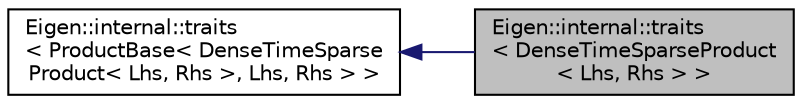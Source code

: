 digraph "Eigen::internal::traits&lt; DenseTimeSparseProduct&lt; Lhs, Rhs &gt; &gt;"
{
  edge [fontname="Helvetica",fontsize="10",labelfontname="Helvetica",labelfontsize="10"];
  node [fontname="Helvetica",fontsize="10",shape=record];
  rankdir="LR";
  Node1 [label="Eigen::internal::traits\l\< DenseTimeSparseProduct\l\< Lhs, Rhs \> \>",height=0.2,width=0.4,color="black", fillcolor="grey75", style="filled", fontcolor="black"];
  Node2 -> Node1 [dir="back",color="midnightblue",fontsize="10",style="solid",fontname="Helvetica"];
  Node2 [label="Eigen::internal::traits\l\< ProductBase\< DenseTimeSparse\lProduct\< Lhs, Rhs \>, Lhs, Rhs \> \>",height=0.2,width=0.4,color="black", fillcolor="white", style="filled",URL="$struct_eigen_1_1internal_1_1traits.html"];
}

